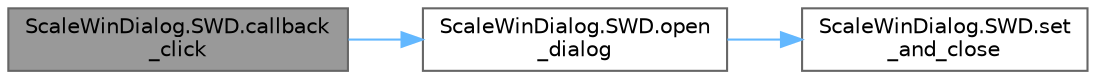 digraph "ScaleWinDialog.SWD.callback_click"
{
 // LATEX_PDF_SIZE
  bgcolor="transparent";
  edge [fontname=Helvetica,fontsize=10,labelfontname=Helvetica,labelfontsize=10];
  node [fontname=Helvetica,fontsize=10,shape=box,height=0.2,width=0.4];
  rankdir="LR";
  Node1 [id="Node000001",label="ScaleWinDialog.SWD.callback\l_click",height=0.2,width=0.4,color="gray40", fillcolor="grey60", style="filled", fontcolor="black",tooltip=" "];
  Node1 -> Node2 [id="edge1_Node000001_Node000002",color="steelblue1",style="solid",tooltip=" "];
  Node2 [id="Node000002",label="ScaleWinDialog.SWD.open\l_dialog",height=0.2,width=0.4,color="grey40", fillcolor="white", style="filled",URL="$class_scale_win_dialog_1_1_s_w_d.html#a403ab0e6a25bf9559ea360fc4501775a",tooltip=" "];
  Node2 -> Node3 [id="edge2_Node000002_Node000003",color="steelblue1",style="solid",tooltip=" "];
  Node3 [id="Node000003",label="ScaleWinDialog.SWD.set\l_and_close",height=0.2,width=0.4,color="grey40", fillcolor="white", style="filled",URL="$class_scale_win_dialog_1_1_s_w_d.html#ab5172eb7fb4ee368dc35125e3b320b58",tooltip=" "];
}
